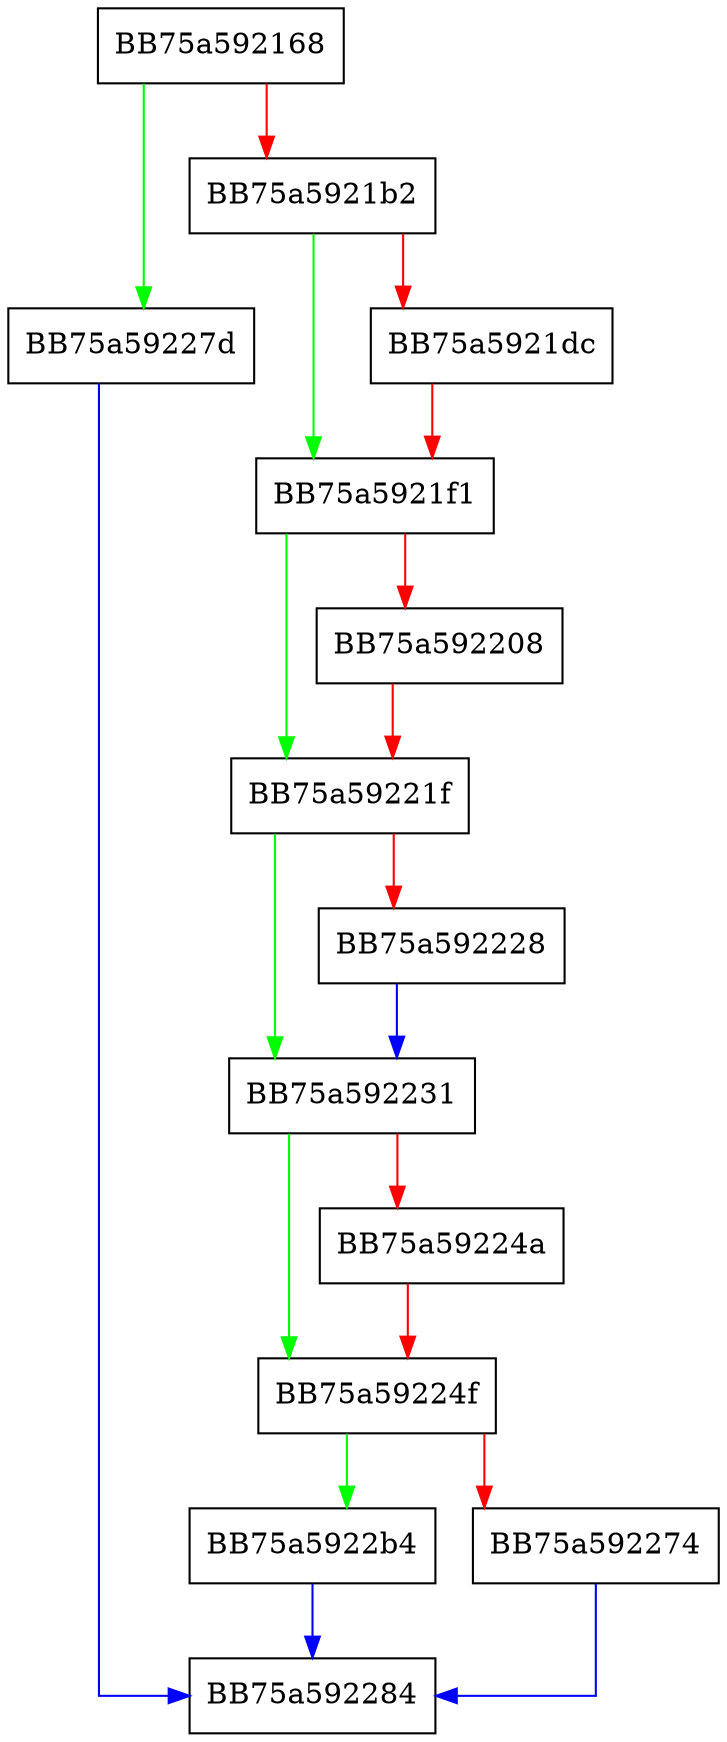 digraph _pop {
  node [shape="box"];
  graph [splines=ortho];
  BB75a592168 -> BB75a59227d [color="green"];
  BB75a592168 -> BB75a5921b2 [color="red"];
  BB75a5921b2 -> BB75a5921f1 [color="green"];
  BB75a5921b2 -> BB75a5921dc [color="red"];
  BB75a5921dc -> BB75a5921f1 [color="red"];
  BB75a5921f1 -> BB75a59221f [color="green"];
  BB75a5921f1 -> BB75a592208 [color="red"];
  BB75a592208 -> BB75a59221f [color="red"];
  BB75a59221f -> BB75a592231 [color="green"];
  BB75a59221f -> BB75a592228 [color="red"];
  BB75a592228 -> BB75a592231 [color="blue"];
  BB75a592231 -> BB75a59224f [color="green"];
  BB75a592231 -> BB75a59224a [color="red"];
  BB75a59224a -> BB75a59224f [color="red"];
  BB75a59224f -> BB75a5922b4 [color="green"];
  BB75a59224f -> BB75a592274 [color="red"];
  BB75a592274 -> BB75a592284 [color="blue"];
  BB75a59227d -> BB75a592284 [color="blue"];
  BB75a5922b4 -> BB75a592284 [color="blue"];
}